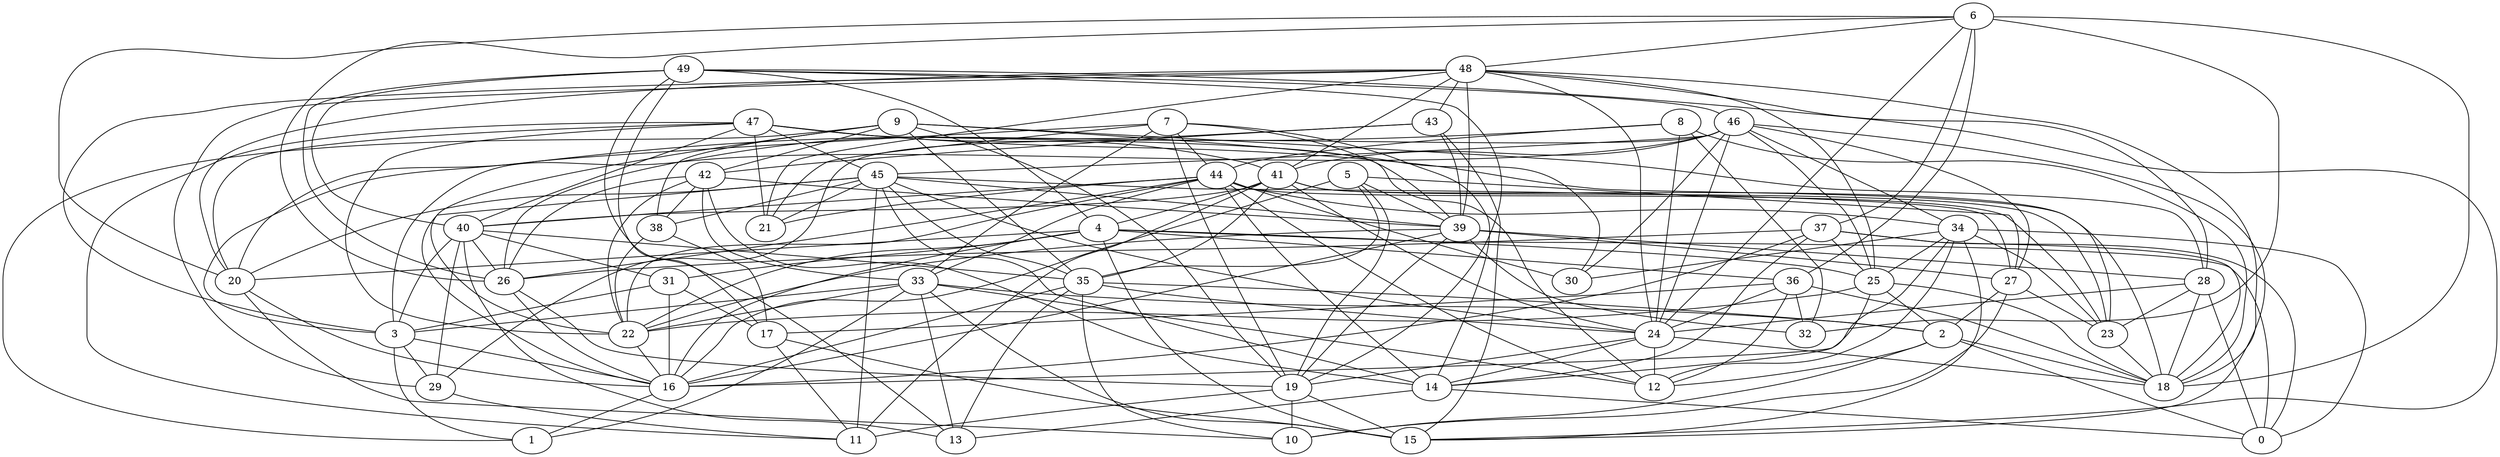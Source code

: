 digraph GG_graph {

subgraph G_graph {
edge [color = black]
"9" -> "30" [dir = none]
"9" -> "22" [dir = none]
"9" -> "19" [dir = none]
"9" -> "35" [dir = none]
"9" -> "42" [dir = none]
"38" -> "17" [dir = none]
"38" -> "22" [dir = none]
"43" -> "39" [dir = none]
"43" -> "15" [dir = none]
"43" -> "42" [dir = none]
"25" -> "22" [dir = none]
"25" -> "2" [dir = none]
"2" -> "12" [dir = none]
"2" -> "18" [dir = none]
"2" -> "0" [dir = none]
"2" -> "10" [dir = none]
"5" -> "16" [dir = none]
"5" -> "35" [dir = none]
"5" -> "19" [dir = none]
"5" -> "39" [dir = none]
"5" -> "27" [dir = none]
"7" -> "33" [dir = none]
"7" -> "21" [dir = none]
"7" -> "20" [dir = none]
"7" -> "14" [dir = none]
"29" -> "11" [dir = none]
"33" -> "13" [dir = none]
"33" -> "15" [dir = none]
"33" -> "2" [dir = none]
"33" -> "22" [dir = none]
"33" -> "3" [dir = none]
"33" -> "1" [dir = none]
"44" -> "34" [dir = none]
"44" -> "30" [dir = none]
"44" -> "23" [dir = none]
"44" -> "33" [dir = none]
"24" -> "12" [dir = none]
"24" -> "19" [dir = none]
"24" -> "18" [dir = none]
"48" -> "18" [dir = none]
"48" -> "43" [dir = none]
"48" -> "20" [dir = none]
"48" -> "39" [dir = none]
"48" -> "21" [dir = none]
"48" -> "24" [dir = none]
"48" -> "29" [dir = none]
"47" -> "22" [dir = none]
"47" -> "23" [dir = none]
"47" -> "20" [dir = none]
"47" -> "40" [dir = none]
"47" -> "45" [dir = none]
"47" -> "41" [dir = none]
"47" -> "21" [dir = none]
"47" -> "11" [dir = none]
"47" -> "12" [dir = none]
"16" -> "1" [dir = none]
"4" -> "22" [dir = none]
"4" -> "36" [dir = none]
"4" -> "15" [dir = none]
"4" -> "0" [dir = none]
"4" -> "31" [dir = none]
"4" -> "20" [dir = none]
"4" -> "16" [dir = none]
"46" -> "27" [dir = none]
"46" -> "25" [dir = none]
"46" -> "41" [dir = none]
"46" -> "45" [dir = none]
"46" -> "29" [dir = none]
"46" -> "15" [dir = none]
"46" -> "34" [dir = none]
"46" -> "24" [dir = none]
"46" -> "30" [dir = none]
"46" -> "3" [dir = none]
"41" -> "40" [dir = none]
"41" -> "4" [dir = none]
"41" -> "18" [dir = none]
"41" -> "35" [dir = none]
"41" -> "11" [dir = none]
"28" -> "23" [dir = none]
"28" -> "0" [dir = none]
"28" -> "18" [dir = none]
"28" -> "24" [dir = none]
"8" -> "32" [dir = none]
"8" -> "18" [dir = none]
"8" -> "24" [dir = none]
"31" -> "3" [dir = none]
"31" -> "16" [dir = none]
"31" -> "17" [dir = none]
"39" -> "32" [dir = none]
"36" -> "17" [dir = none]
"36" -> "32" [dir = none]
"36" -> "18" [dir = none]
"26" -> "16" [dir = none]
"26" -> "19" [dir = none]
"37" -> "25" [dir = none]
"37" -> "14" [dir = none]
"37" -> "16" [dir = none]
"37" -> "18" [dir = none]
"37" -> "26" [dir = none]
"19" -> "11" [dir = none]
"19" -> "10" [dir = none]
"19" -> "15" [dir = none]
"42" -> "26" [dir = none]
"42" -> "33" [dir = none]
"42" -> "38" [dir = none]
"42" -> "14" [dir = none]
"49" -> "4" [dir = none]
"49" -> "46" [dir = none]
"49" -> "15" [dir = none]
"49" -> "26" [dir = none]
"17" -> "15" [dir = none]
"17" -> "11" [dir = none]
"40" -> "31" [dir = none]
"40" -> "35" [dir = none]
"40" -> "26" [dir = none]
"40" -> "29" [dir = none]
"20" -> "10" [dir = none]
"20" -> "16" [dir = none]
"23" -> "18" [dir = none]
"3" -> "1" [dir = none]
"3" -> "16" [dir = none]
"6" -> "32" [dir = none]
"6" -> "36" [dir = none]
"6" -> "48" [dir = none]
"6" -> "20" [dir = none]
"6" -> "24" [dir = none]
"6" -> "37" [dir = none]
"45" -> "27" [dir = none]
"45" -> "14" [dir = none]
"45" -> "20" [dir = none]
"45" -> "39" [dir = none]
"45" -> "24" [dir = none]
"45" -> "11" [dir = none]
"45" -> "21" [dir = none]
"35" -> "2" [dir = none]
"35" -> "10" [dir = none]
"35" -> "24" [dir = none]
"35" -> "13" [dir = none]
"27" -> "23" [dir = none]
"27" -> "2" [dir = none]
"14" -> "13" [dir = none]
"14" -> "0" [dir = none]
"34" -> "12" [dir = none]
"34" -> "16" [dir = none]
"34" -> "30" [dir = none]
"34" -> "23" [dir = none]
"34" -> "15" [dir = none]
"42" -> "22" [dir = none]
"36" -> "24" [dir = none]
"45" -> "38" [dir = none]
"7" -> "44" [dir = none]
"49" -> "40" [dir = none]
"33" -> "12" [dir = none]
"7" -> "19" [dir = none]
"34" -> "25" [dir = none]
"39" -> "22" [dir = none]
"25" -> "14" [dir = none]
"35" -> "16" [dir = none]
"45" -> "35" [dir = none]
"44" -> "12" [dir = none]
"44" -> "21" [dir = none]
"48" -> "41" [dir = none]
"4" -> "25" [dir = none]
"37" -> "0" [dir = none]
"8" -> "44" [dir = none]
"44" -> "14" [dir = none]
"48" -> "3" [dir = none]
"45" -> "16" [dir = none]
"36" -> "12" [dir = none]
"22" -> "16" [dir = none]
"44" -> "40" [dir = none]
"9" -> "28" [dir = none]
"49" -> "13" [dir = none]
"8" -> "3" [dir = none]
"6" -> "18" [dir = none]
"25" -> "18" [dir = none]
"34" -> "0" [dir = none]
"40" -> "3" [dir = none]
"27" -> "10" [dir = none]
"7" -> "39" [dir = none]
"48" -> "25" [dir = none]
"39" -> "16" [dir = none]
"44" -> "26" [dir = none]
"42" -> "39" [dir = none]
"41" -> "23" [dir = none]
"41" -> "24" [dir = none]
"3" -> "29" [dir = none]
"44" -> "22" [dir = none]
"49" -> "17" [dir = none]
"49" -> "19" [dir = none]
"43" -> "26" [dir = none]
"6" -> "26" [dir = none]
"39" -> "27" [dir = none]
"39" -> "19" [dir = none]
"24" -> "14" [dir = none]
"40" -> "13" [dir = none]
"9" -> "1" [dir = none]
"9" -> "38" [dir = none]
"48" -> "28" [dir = none]
"39" -> "28" [dir = none]
}

}
